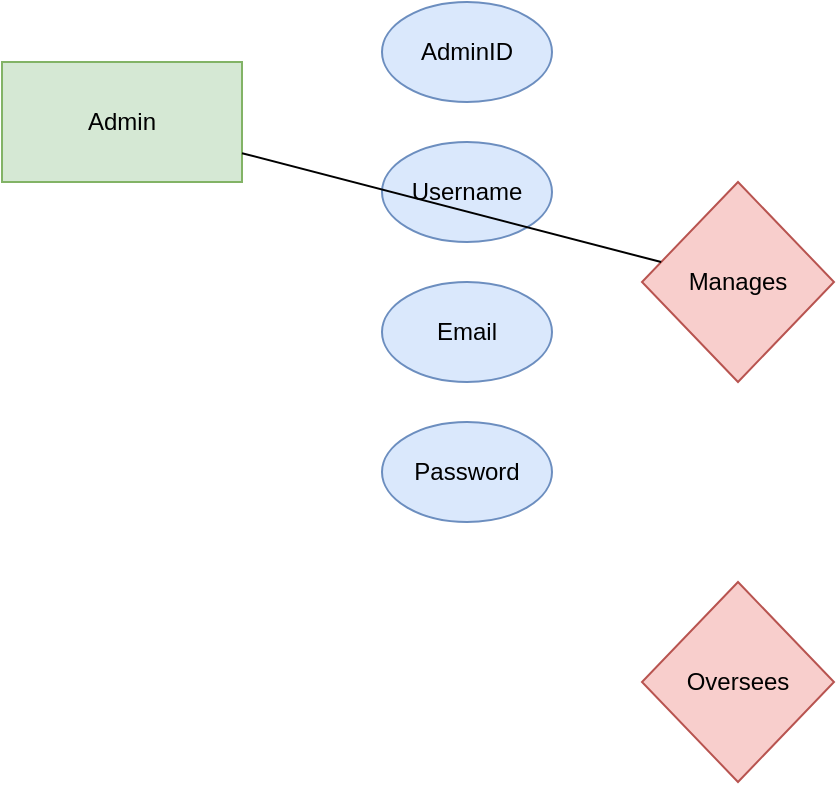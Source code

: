 <mxfile version="26.0.3">
  <diagram name="ER Diagram" id="ER-Diagram-1">
    <mxGraphModel dx="1116" dy="704" grid="1" gridSize="8" guides="1" tooltips="1" connect="1" arrows="1" fold="1" page="0" pageScale="1" pageWidth="1390" pageHeight="980" math="0" shadow="0">
      <root>
        <mxCell id="0" />
        <mxCell id="1" parent="0" />

        <!-- Admin Entity -->
        <mxCell id="Admin" value="Admin" style="rounded=0;whiteSpace=wrap;html=1;fillColor=#d5e8d4;strokeColor=#82b366;" vertex="1" parent="1">
          <mxGeometry x="80" y="80" width="120" height="60" as="geometry" />
        </mxCell>
        <mxCell id="AdminID" value="AdminID" style="ellipse;whiteSpace=wrap;html=1;fillColor=#dae8fc;strokeColor=#6c8ebf;" vertex="1" parent="1">
          <mxGeometry x="270" y="50" width="85" height="50" as="geometry" />
        </mxCell>
        <mxCell id="Username" value="Username" style="ellipse;whiteSpace=wrap;html=1;fillColor=#dae8fc;strokeColor=#6c8ebf;" vertex="1" parent="1">
          <mxGeometry x="270" y="120" width="85" height="50" as="geometry" />
        </mxCell>
        <mxCell id="Email" value="Email" style="ellipse;whiteSpace=wrap;html=1;fillColor=#dae8fc;strokeColor=#6c8ebf;" vertex="1" parent="1">
          <mxGeometry x="270" y="190" width="85" height="50" as="geometry" />
        </mxCell>
        <mxCell id="Password" value="Password" style="ellipse;whiteSpace=wrap;html=1;fillColor=#dae8fc;strokeColor=#6c8ebf;" vertex="1" parent="1">
          <mxGeometry x="270" y="260" width="85" height="50" as="geometry" />
        </mxCell>

        <!-- Relationships -->
        <mxCell id="Manages" value="Manages" style="rhombus;whiteSpace=wrap;html=1;fillColor=#f8cecc;strokeColor=#b85450;" vertex="1" parent="1">
          <mxGeometry x="400" y="140" width="96" height="100" as="geometry" />
        </mxCell>
        <mxCell id="Oversees" value="Oversees" style="rhombus;whiteSpace=wrap;html=1;fillColor=#f8cecc;strokeColor=#b85450;" vertex="1" parent="1">
          <mxGeometry x="400" y="340" width="96" height="100" as="geometry" />
        </mxCell>

        <!-- Connections -->
        <mxCell id="Connect_Admin_Manages" value="" style="endArrow=none;html=1;rounded=0;" edge="1" parent="1" source="Admin" target="Manages">
          <mxGeometry relative="1" as="geometry" />
        </mxCell>
        <mxCell id="Connect_Customer_Oversees" value="" style="endArrow=none;html=1;rounded=0;" edge="1" parent="1" source="Customer" target="Oversees">
          <mxGeometry relative="1" as="geometry" />
        </mxCell>
      </root>
    </mxGraphModel>
  </diagram>
</mxfile>
